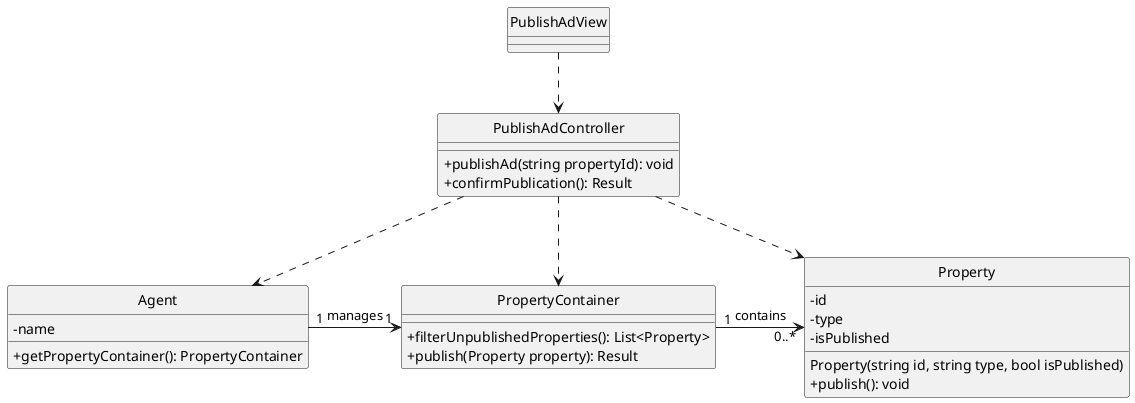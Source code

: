 @startuml
'https://plantuml.com/class-diagram

hide circle
skinparam classAttributeIconSize 0

class PublishAdView {
}

class PublishAdController {
    +publishAd(string propertyId): void
    +confirmPublication(): Result
}

class Agent {
    - name
    +getPropertyContainer(): PropertyContainer
}

class PropertyContainer {
    +filterUnpublishedProperties(): List<Property>
    +publish(Property property): Result
}

class Property {
    - id
    - type
    - isPublished
    Property(string id, string type, bool isPublished)
    +publish(): void
}

Agent "1" -right-> "1" PropertyContainer:  manages
PropertyContainer "1" -right-> "0..*" Property:  contains

PublishAdView ..> PublishAdController
PublishAdController ..> Agent
PublishAdController ..> PropertyContainer
PublishAdController ..> Property

@enduml
